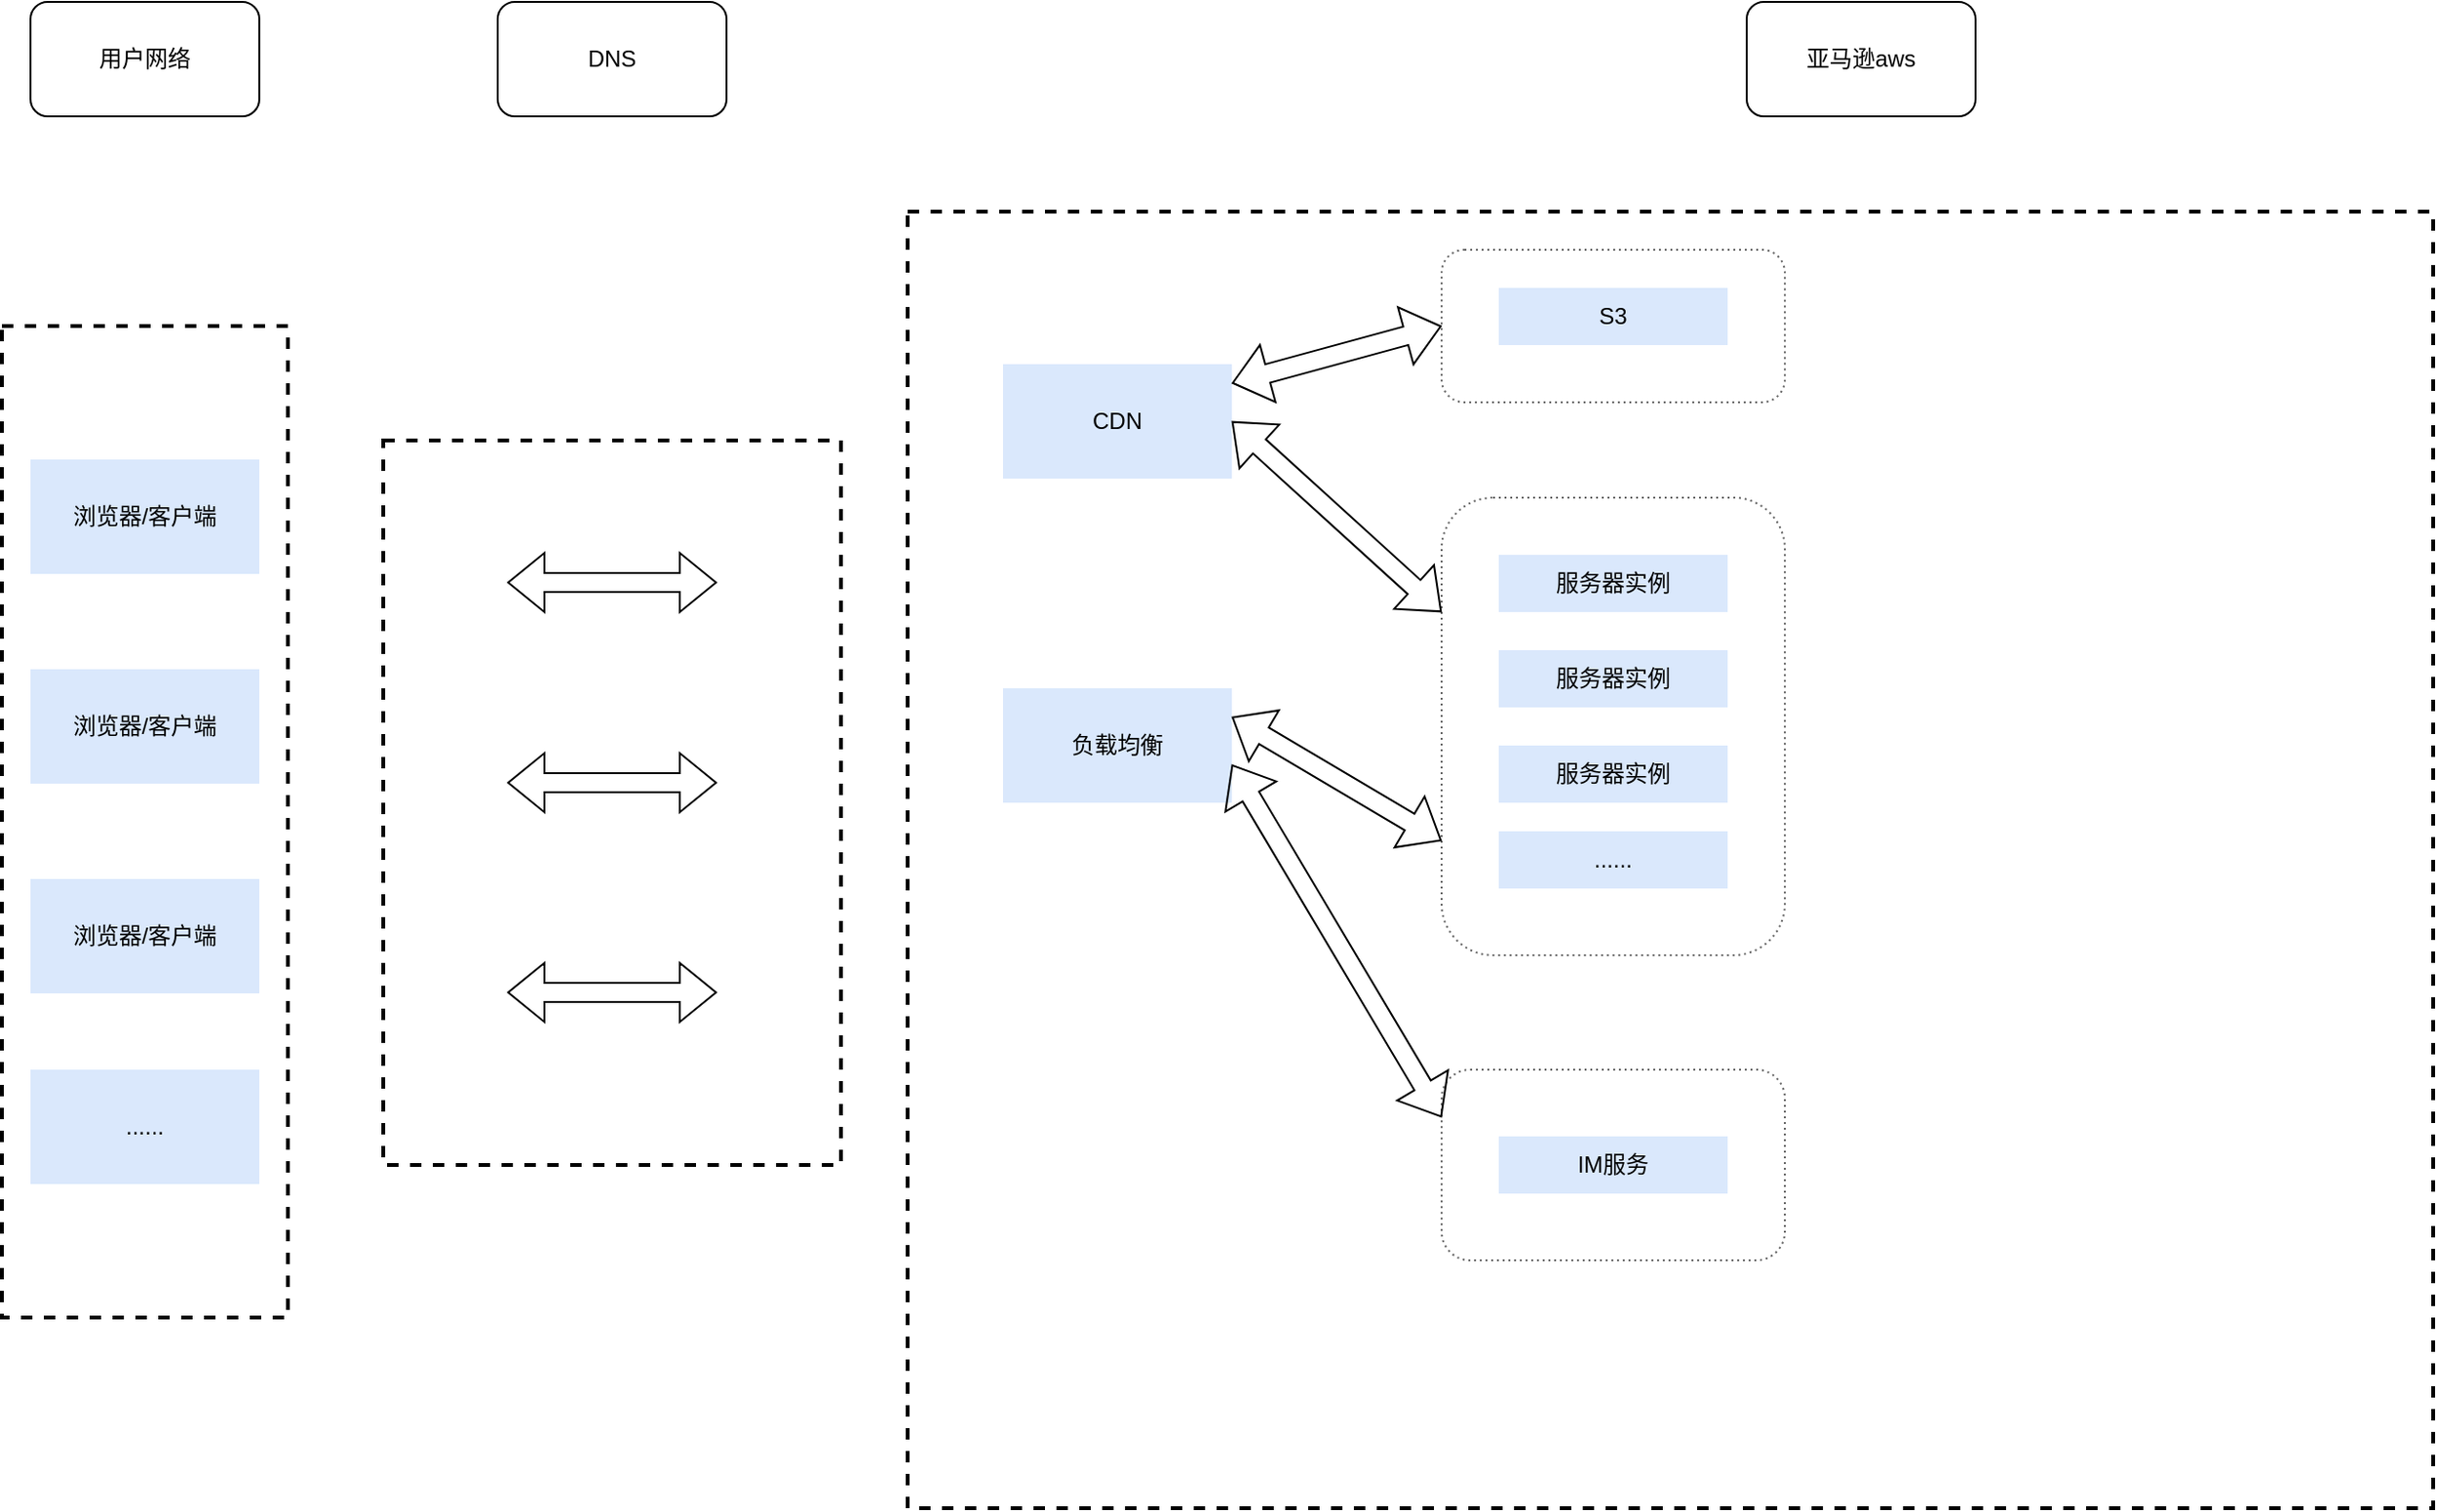 <mxfile version="20.3.3" type="github">
  <diagram id="m0d1w0dnPzrAdu5cx1w1" name="Page-1">
    <mxGraphModel dx="1422" dy="1880" grid="1" gridSize="10" guides="1" tooltips="1" connect="1" arrows="1" fold="1" page="1" pageScale="1" pageWidth="850" pageHeight="1100" math="0" shadow="0">
      <root>
        <mxCell id="0" />
        <mxCell id="1" parent="0" />
        <mxCell id="ViDCTkydljK_0g42NZA9-40" value="" style="rounded=0;whiteSpace=wrap;html=1;dashed=1;fillColor=none;strokeWidth=2;" vertex="1" parent="1">
          <mxGeometry x="245" y="180" width="240" height="380" as="geometry" />
        </mxCell>
        <mxCell id="ViDCTkydljK_0g42NZA9-15" value="" style="rounded=0;whiteSpace=wrap;html=1;dashed=1;fillColor=none;strokeWidth=2;" vertex="1" parent="1">
          <mxGeometry x="520" y="60" width="800" height="680" as="geometry" />
        </mxCell>
        <mxCell id="ViDCTkydljK_0g42NZA9-27" value="" style="rounded=1;whiteSpace=wrap;html=1;dashed=1;strokeWidth=1;fillColor=none;dashPattern=1 2;strokeColor=#666666;" vertex="1" parent="1">
          <mxGeometry x="800" y="210" width="180" height="240" as="geometry" />
        </mxCell>
        <mxCell id="ViDCTkydljK_0g42NZA9-5" value="&lt;div&gt;用户网络&lt;/div&gt;" style="rounded=1;whiteSpace=wrap;html=1;fillColor=none;" vertex="1" parent="1">
          <mxGeometry x="60" y="-50" width="120" height="60" as="geometry" />
        </mxCell>
        <mxCell id="ViDCTkydljK_0g42NZA9-6" value="亚马逊aws" style="rounded=1;whiteSpace=wrap;html=1;fillColor=none;" vertex="1" parent="1">
          <mxGeometry x="960" y="-50" width="120" height="60" as="geometry" />
        </mxCell>
        <mxCell id="ViDCTkydljK_0g42NZA9-8" value="" style="rounded=0;whiteSpace=wrap;html=1;dashed=1;fillColor=none;strokeWidth=2;" vertex="1" parent="1">
          <mxGeometry x="45" y="120" width="150" height="520" as="geometry" />
        </mxCell>
        <mxCell id="ViDCTkydljK_0g42NZA9-11" value="&lt;div&gt;浏览器/客户端&lt;/div&gt;" style="rounded=0;whiteSpace=wrap;html=1;dashed=1;dashPattern=1 4;fillColor=#dae8fc;strokeColor=none;" vertex="1" parent="1">
          <mxGeometry x="60" y="190" width="120" height="60" as="geometry" />
        </mxCell>
        <mxCell id="ViDCTkydljK_0g42NZA9-12" value="&lt;div&gt;浏览器/客户端&lt;/div&gt;" style="rounded=0;whiteSpace=wrap;html=1;dashed=1;dashPattern=1 4;fillColor=#dae8fc;strokeColor=none;" vertex="1" parent="1">
          <mxGeometry x="60" y="300" width="120" height="60" as="geometry" />
        </mxCell>
        <mxCell id="ViDCTkydljK_0g42NZA9-13" value="&lt;div&gt;浏览器/客户端&lt;/div&gt;" style="rounded=0;whiteSpace=wrap;html=1;dashed=1;dashPattern=1 4;fillColor=#dae8fc;strokeColor=none;" vertex="1" parent="1">
          <mxGeometry x="60" y="410" width="120" height="60" as="geometry" />
        </mxCell>
        <mxCell id="ViDCTkydljK_0g42NZA9-16" value="" style="shape=flexArrow;endArrow=classic;startArrow=classic;html=1;rounded=0;" edge="1" parent="1">
          <mxGeometry width="100" height="100" relative="1" as="geometry">
            <mxPoint x="310" y="254.5" as="sourcePoint" />
            <mxPoint x="420" y="254.5" as="targetPoint" />
          </mxGeometry>
        </mxCell>
        <mxCell id="ViDCTkydljK_0g42NZA9-17" value="" style="shape=flexArrow;endArrow=classic;startArrow=classic;html=1;rounded=0;" edge="1" parent="1">
          <mxGeometry width="100" height="100" relative="1" as="geometry">
            <mxPoint x="310" y="359.5" as="sourcePoint" />
            <mxPoint x="420" y="359.5" as="targetPoint" />
          </mxGeometry>
        </mxCell>
        <mxCell id="ViDCTkydljK_0g42NZA9-18" value="" style="shape=flexArrow;endArrow=classic;startArrow=classic;html=1;rounded=0;" edge="1" parent="1">
          <mxGeometry width="100" height="100" relative="1" as="geometry">
            <mxPoint x="310" y="469.5" as="sourcePoint" />
            <mxPoint x="420" y="469.5" as="targetPoint" />
          </mxGeometry>
        </mxCell>
        <mxCell id="ViDCTkydljK_0g42NZA9-21" value="CDN" style="rounded=0;whiteSpace=wrap;html=1;dashed=1;dashPattern=1 4;fillColor=#dae8fc;strokeColor=none;" vertex="1" parent="1">
          <mxGeometry x="570" y="140" width="120" height="60" as="geometry" />
        </mxCell>
        <mxCell id="ViDCTkydljK_0g42NZA9-22" value="负载均衡" style="rounded=0;whiteSpace=wrap;html=1;dashed=1;dashPattern=1 4;fillColor=#dae8fc;strokeColor=none;" vertex="1" parent="1">
          <mxGeometry x="570" y="310" width="120" height="60" as="geometry" />
        </mxCell>
        <mxCell id="ViDCTkydljK_0g42NZA9-23" value="&lt;div&gt;服务器实例&lt;/div&gt;" style="rounded=0;whiteSpace=wrap;html=1;dashed=1;dashPattern=1 4;fillColor=#dae8fc;strokeColor=none;" vertex="1" parent="1">
          <mxGeometry x="830" y="240" width="120" height="30" as="geometry" />
        </mxCell>
        <mxCell id="ViDCTkydljK_0g42NZA9-25" value="&lt;div&gt;服务器实例&lt;/div&gt;" style="rounded=0;whiteSpace=wrap;html=1;dashed=1;dashPattern=1 4;fillColor=#dae8fc;strokeColor=none;" vertex="1" parent="1">
          <mxGeometry x="830" y="290" width="120" height="30" as="geometry" />
        </mxCell>
        <mxCell id="ViDCTkydljK_0g42NZA9-26" value="&lt;div&gt;服务器实例&lt;/div&gt;" style="rounded=0;whiteSpace=wrap;html=1;dashed=1;dashPattern=1 4;fillColor=#dae8fc;strokeColor=none;" vertex="1" parent="1">
          <mxGeometry x="830" y="340" width="120" height="30" as="geometry" />
        </mxCell>
        <mxCell id="ViDCTkydljK_0g42NZA9-29" value="......" style="rounded=0;whiteSpace=wrap;html=1;dashed=1;dashPattern=1 4;fillColor=#dae8fc;strokeColor=none;" vertex="1" parent="1">
          <mxGeometry x="830" y="385" width="120" height="30" as="geometry" />
        </mxCell>
        <mxCell id="ViDCTkydljK_0g42NZA9-30" value="" style="shape=flexArrow;endArrow=classic;startArrow=classic;html=1;rounded=0;entryX=0;entryY=0.25;entryDx=0;entryDy=0;" edge="1" parent="1" target="ViDCTkydljK_0g42NZA9-27">
          <mxGeometry width="100" height="100" relative="1" as="geometry">
            <mxPoint x="690" y="170" as="sourcePoint" />
            <mxPoint x="800" y="170" as="targetPoint" />
          </mxGeometry>
        </mxCell>
        <mxCell id="ViDCTkydljK_0g42NZA9-31" value="" style="shape=flexArrow;endArrow=classic;startArrow=classic;html=1;rounded=0;entryX=0;entryY=0.75;entryDx=0;entryDy=0;exitX=1;exitY=0.25;exitDx=0;exitDy=0;" edge="1" parent="1" source="ViDCTkydljK_0g42NZA9-22" target="ViDCTkydljK_0g42NZA9-27">
          <mxGeometry width="100" height="100" relative="1" as="geometry">
            <mxPoint x="690" y="339.5" as="sourcePoint" />
            <mxPoint x="800" y="339.5" as="targetPoint" />
          </mxGeometry>
        </mxCell>
        <mxCell id="ViDCTkydljK_0g42NZA9-32" value="" style="rounded=1;whiteSpace=wrap;html=1;dashed=1;strokeWidth=1;fillColor=none;dashPattern=1 2;strokeColor=#666666;" vertex="1" parent="1">
          <mxGeometry x="800" y="510" width="180" height="100" as="geometry" />
        </mxCell>
        <mxCell id="ViDCTkydljK_0g42NZA9-33" value="IM服务" style="rounded=0;whiteSpace=wrap;html=1;dashed=1;dashPattern=1 4;fillColor=#dae8fc;strokeColor=none;" vertex="1" parent="1">
          <mxGeometry x="830" y="545" width="120" height="30" as="geometry" />
        </mxCell>
        <mxCell id="ViDCTkydljK_0g42NZA9-34" value="" style="shape=flexArrow;endArrow=classic;startArrow=classic;html=1;rounded=0;entryX=0;entryY=0.25;entryDx=0;entryDy=0;" edge="1" parent="1" target="ViDCTkydljK_0g42NZA9-32">
          <mxGeometry width="100" height="100" relative="1" as="geometry">
            <mxPoint x="690" y="350" as="sourcePoint" />
            <mxPoint x="800" y="350" as="targetPoint" />
          </mxGeometry>
        </mxCell>
        <mxCell id="ViDCTkydljK_0g42NZA9-35" value="" style="rounded=1;whiteSpace=wrap;html=1;dashed=1;strokeWidth=1;fillColor=none;dashPattern=1 2;strokeColor=#666666;" vertex="1" parent="1">
          <mxGeometry x="800" y="80" width="180" height="80" as="geometry" />
        </mxCell>
        <mxCell id="ViDCTkydljK_0g42NZA9-36" value="S3" style="rounded=0;whiteSpace=wrap;html=1;dashed=1;dashPattern=1 4;fillColor=#dae8fc;strokeColor=none;" vertex="1" parent="1">
          <mxGeometry x="830" y="100" width="120" height="30" as="geometry" />
        </mxCell>
        <mxCell id="ViDCTkydljK_0g42NZA9-37" value="" style="shape=flexArrow;endArrow=classic;startArrow=classic;html=1;rounded=0;entryX=0;entryY=0.5;entryDx=0;entryDy=0;" edge="1" parent="1" target="ViDCTkydljK_0g42NZA9-35">
          <mxGeometry width="100" height="100" relative="1" as="geometry">
            <mxPoint x="690" y="150" as="sourcePoint" />
            <mxPoint x="800" y="150" as="targetPoint" />
          </mxGeometry>
        </mxCell>
        <mxCell id="ViDCTkydljK_0g42NZA9-39" value="DNS" style="rounded=1;whiteSpace=wrap;html=1;fillColor=none;" vertex="1" parent="1">
          <mxGeometry x="305" y="-50" width="120" height="60" as="geometry" />
        </mxCell>
        <mxCell id="ViDCTkydljK_0g42NZA9-41" value="......" style="rounded=0;whiteSpace=wrap;html=1;dashed=1;dashPattern=1 4;fillColor=#dae8fc;strokeColor=none;" vertex="1" parent="1">
          <mxGeometry x="60" y="510" width="120" height="60" as="geometry" />
        </mxCell>
      </root>
    </mxGraphModel>
  </diagram>
</mxfile>

